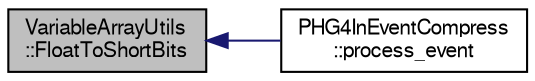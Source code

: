 digraph "VariableArrayUtils::FloatToShortBits"
{
  bgcolor="transparent";
  edge [fontname="FreeSans",fontsize="10",labelfontname="FreeSans",labelfontsize="10"];
  node [fontname="FreeSans",fontsize="10",shape=record];
  rankdir="LR";
  Node1 [label="VariableArrayUtils\l::FloatToShortBits",height=0.2,width=0.4,color="black", fillcolor="grey75", style="filled" fontcolor="black"];
  Node1 -> Node2 [dir="back",color="midnightblue",fontsize="10",style="solid",fontname="FreeSans"];
  Node2 [label="PHG4InEventCompress\l::process_event",height=0.2,width=0.4,color="black",URL="$dc/d9a/classPHG4InEventCompress.html#a90aa61e9a022c17368a44e38a453a039"];
}
